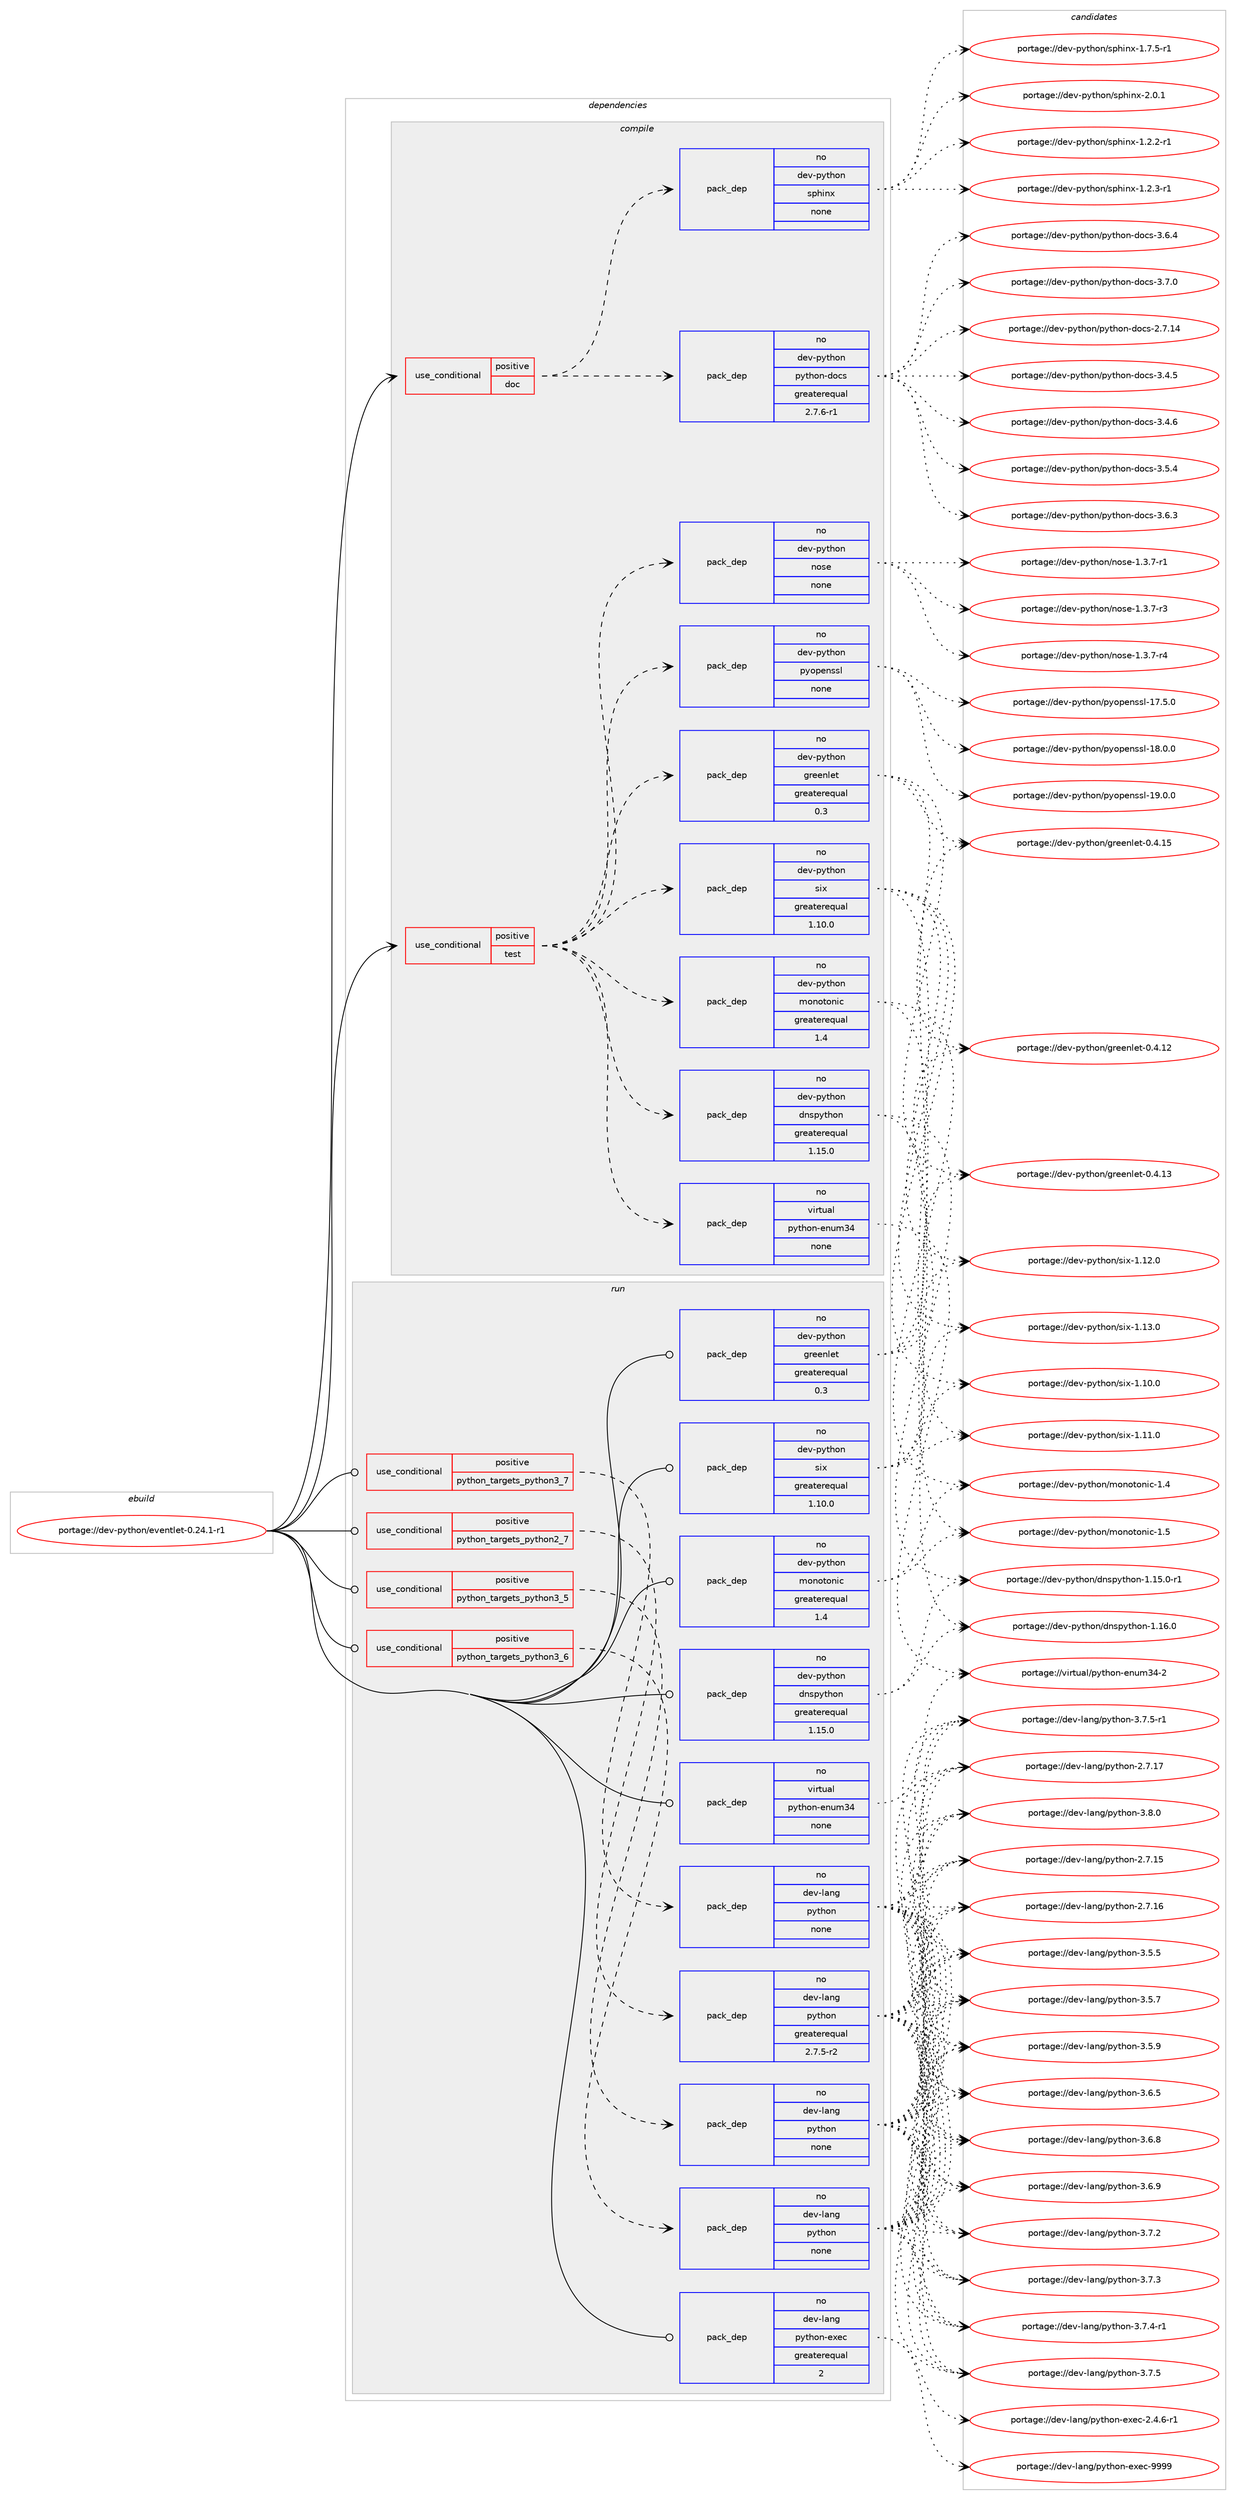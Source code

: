 digraph prolog {

# *************
# Graph options
# *************

newrank=true;
concentrate=true;
compound=true;
graph [rankdir=LR,fontname=Helvetica,fontsize=10,ranksep=1.5];#, ranksep=2.5, nodesep=0.2];
edge  [arrowhead=vee];
node  [fontname=Helvetica,fontsize=10];

# **********
# The ebuild
# **********

subgraph cluster_leftcol {
color=gray;
rank=same;
label=<<i>ebuild</i>>;
id [label="portage://dev-python/eventlet-0.24.1-r1", color=red, width=4, href="../dev-python/eventlet-0.24.1-r1.svg"];
}

# ****************
# The dependencies
# ****************

subgraph cluster_midcol {
color=gray;
label=<<i>dependencies</i>>;
subgraph cluster_compile {
fillcolor="#eeeeee";
style=filled;
label=<<i>compile</i>>;
subgraph cond28302 {
dependency138421 [label=<<TABLE BORDER="0" CELLBORDER="1" CELLSPACING="0" CELLPADDING="4"><TR><TD ROWSPAN="3" CELLPADDING="10">use_conditional</TD></TR><TR><TD>positive</TD></TR><TR><TD>doc</TD></TR></TABLE>>, shape=none, color=red];
subgraph pack106801 {
dependency138422 [label=<<TABLE BORDER="0" CELLBORDER="1" CELLSPACING="0" CELLPADDING="4" WIDTH="220"><TR><TD ROWSPAN="6" CELLPADDING="30">pack_dep</TD></TR><TR><TD WIDTH="110">no</TD></TR><TR><TD>dev-python</TD></TR><TR><TD>sphinx</TD></TR><TR><TD>none</TD></TR><TR><TD></TD></TR></TABLE>>, shape=none, color=blue];
}
dependency138421:e -> dependency138422:w [weight=20,style="dashed",arrowhead="vee"];
subgraph pack106802 {
dependency138423 [label=<<TABLE BORDER="0" CELLBORDER="1" CELLSPACING="0" CELLPADDING="4" WIDTH="220"><TR><TD ROWSPAN="6" CELLPADDING="30">pack_dep</TD></TR><TR><TD WIDTH="110">no</TD></TR><TR><TD>dev-python</TD></TR><TR><TD>python-docs</TD></TR><TR><TD>greaterequal</TD></TR><TR><TD>2.7.6-r1</TD></TR></TABLE>>, shape=none, color=blue];
}
dependency138421:e -> dependency138423:w [weight=20,style="dashed",arrowhead="vee"];
}
id:e -> dependency138421:w [weight=20,style="solid",arrowhead="vee"];
subgraph cond28303 {
dependency138424 [label=<<TABLE BORDER="0" CELLBORDER="1" CELLSPACING="0" CELLPADDING="4"><TR><TD ROWSPAN="3" CELLPADDING="10">use_conditional</TD></TR><TR><TD>positive</TD></TR><TR><TD>test</TD></TR></TABLE>>, shape=none, color=red];
subgraph pack106803 {
dependency138425 [label=<<TABLE BORDER="0" CELLBORDER="1" CELLSPACING="0" CELLPADDING="4" WIDTH="220"><TR><TD ROWSPAN="6" CELLPADDING="30">pack_dep</TD></TR><TR><TD WIDTH="110">no</TD></TR><TR><TD>dev-python</TD></TR><TR><TD>dnspython</TD></TR><TR><TD>greaterequal</TD></TR><TR><TD>1.15.0</TD></TR></TABLE>>, shape=none, color=blue];
}
dependency138424:e -> dependency138425:w [weight=20,style="dashed",arrowhead="vee"];
subgraph pack106804 {
dependency138426 [label=<<TABLE BORDER="0" CELLBORDER="1" CELLSPACING="0" CELLPADDING="4" WIDTH="220"><TR><TD ROWSPAN="6" CELLPADDING="30">pack_dep</TD></TR><TR><TD WIDTH="110">no</TD></TR><TR><TD>virtual</TD></TR><TR><TD>python-enum34</TD></TR><TR><TD>none</TD></TR><TR><TD></TD></TR></TABLE>>, shape=none, color=blue];
}
dependency138424:e -> dependency138426:w [weight=20,style="dashed",arrowhead="vee"];
subgraph pack106805 {
dependency138427 [label=<<TABLE BORDER="0" CELLBORDER="1" CELLSPACING="0" CELLPADDING="4" WIDTH="220"><TR><TD ROWSPAN="6" CELLPADDING="30">pack_dep</TD></TR><TR><TD WIDTH="110">no</TD></TR><TR><TD>dev-python</TD></TR><TR><TD>greenlet</TD></TR><TR><TD>greaterequal</TD></TR><TR><TD>0.3</TD></TR></TABLE>>, shape=none, color=blue];
}
dependency138424:e -> dependency138427:w [weight=20,style="dashed",arrowhead="vee"];
subgraph pack106806 {
dependency138428 [label=<<TABLE BORDER="0" CELLBORDER="1" CELLSPACING="0" CELLPADDING="4" WIDTH="220"><TR><TD ROWSPAN="6" CELLPADDING="30">pack_dep</TD></TR><TR><TD WIDTH="110">no</TD></TR><TR><TD>dev-python</TD></TR><TR><TD>monotonic</TD></TR><TR><TD>greaterequal</TD></TR><TR><TD>1.4</TD></TR></TABLE>>, shape=none, color=blue];
}
dependency138424:e -> dependency138428:w [weight=20,style="dashed",arrowhead="vee"];
subgraph pack106807 {
dependency138429 [label=<<TABLE BORDER="0" CELLBORDER="1" CELLSPACING="0" CELLPADDING="4" WIDTH="220"><TR><TD ROWSPAN="6" CELLPADDING="30">pack_dep</TD></TR><TR><TD WIDTH="110">no</TD></TR><TR><TD>dev-python</TD></TR><TR><TD>six</TD></TR><TR><TD>greaterequal</TD></TR><TR><TD>1.10.0</TD></TR></TABLE>>, shape=none, color=blue];
}
dependency138424:e -> dependency138429:w [weight=20,style="dashed",arrowhead="vee"];
subgraph pack106808 {
dependency138430 [label=<<TABLE BORDER="0" CELLBORDER="1" CELLSPACING="0" CELLPADDING="4" WIDTH="220"><TR><TD ROWSPAN="6" CELLPADDING="30">pack_dep</TD></TR><TR><TD WIDTH="110">no</TD></TR><TR><TD>dev-python</TD></TR><TR><TD>pyopenssl</TD></TR><TR><TD>none</TD></TR><TR><TD></TD></TR></TABLE>>, shape=none, color=blue];
}
dependency138424:e -> dependency138430:w [weight=20,style="dashed",arrowhead="vee"];
subgraph pack106809 {
dependency138431 [label=<<TABLE BORDER="0" CELLBORDER="1" CELLSPACING="0" CELLPADDING="4" WIDTH="220"><TR><TD ROWSPAN="6" CELLPADDING="30">pack_dep</TD></TR><TR><TD WIDTH="110">no</TD></TR><TR><TD>dev-python</TD></TR><TR><TD>nose</TD></TR><TR><TD>none</TD></TR><TR><TD></TD></TR></TABLE>>, shape=none, color=blue];
}
dependency138424:e -> dependency138431:w [weight=20,style="dashed",arrowhead="vee"];
}
id:e -> dependency138424:w [weight=20,style="solid",arrowhead="vee"];
}
subgraph cluster_compileandrun {
fillcolor="#eeeeee";
style=filled;
label=<<i>compile and run</i>>;
}
subgraph cluster_run {
fillcolor="#eeeeee";
style=filled;
label=<<i>run</i>>;
subgraph cond28304 {
dependency138432 [label=<<TABLE BORDER="0" CELLBORDER="1" CELLSPACING="0" CELLPADDING="4"><TR><TD ROWSPAN="3" CELLPADDING="10">use_conditional</TD></TR><TR><TD>positive</TD></TR><TR><TD>python_targets_python2_7</TD></TR></TABLE>>, shape=none, color=red];
subgraph pack106810 {
dependency138433 [label=<<TABLE BORDER="0" CELLBORDER="1" CELLSPACING="0" CELLPADDING="4" WIDTH="220"><TR><TD ROWSPAN="6" CELLPADDING="30">pack_dep</TD></TR><TR><TD WIDTH="110">no</TD></TR><TR><TD>dev-lang</TD></TR><TR><TD>python</TD></TR><TR><TD>greaterequal</TD></TR><TR><TD>2.7.5-r2</TD></TR></TABLE>>, shape=none, color=blue];
}
dependency138432:e -> dependency138433:w [weight=20,style="dashed",arrowhead="vee"];
}
id:e -> dependency138432:w [weight=20,style="solid",arrowhead="odot"];
subgraph cond28305 {
dependency138434 [label=<<TABLE BORDER="0" CELLBORDER="1" CELLSPACING="0" CELLPADDING="4"><TR><TD ROWSPAN="3" CELLPADDING="10">use_conditional</TD></TR><TR><TD>positive</TD></TR><TR><TD>python_targets_python3_5</TD></TR></TABLE>>, shape=none, color=red];
subgraph pack106811 {
dependency138435 [label=<<TABLE BORDER="0" CELLBORDER="1" CELLSPACING="0" CELLPADDING="4" WIDTH="220"><TR><TD ROWSPAN="6" CELLPADDING="30">pack_dep</TD></TR><TR><TD WIDTH="110">no</TD></TR><TR><TD>dev-lang</TD></TR><TR><TD>python</TD></TR><TR><TD>none</TD></TR><TR><TD></TD></TR></TABLE>>, shape=none, color=blue];
}
dependency138434:e -> dependency138435:w [weight=20,style="dashed",arrowhead="vee"];
}
id:e -> dependency138434:w [weight=20,style="solid",arrowhead="odot"];
subgraph cond28306 {
dependency138436 [label=<<TABLE BORDER="0" CELLBORDER="1" CELLSPACING="0" CELLPADDING="4"><TR><TD ROWSPAN="3" CELLPADDING="10">use_conditional</TD></TR><TR><TD>positive</TD></TR><TR><TD>python_targets_python3_6</TD></TR></TABLE>>, shape=none, color=red];
subgraph pack106812 {
dependency138437 [label=<<TABLE BORDER="0" CELLBORDER="1" CELLSPACING="0" CELLPADDING="4" WIDTH="220"><TR><TD ROWSPAN="6" CELLPADDING="30">pack_dep</TD></TR><TR><TD WIDTH="110">no</TD></TR><TR><TD>dev-lang</TD></TR><TR><TD>python</TD></TR><TR><TD>none</TD></TR><TR><TD></TD></TR></TABLE>>, shape=none, color=blue];
}
dependency138436:e -> dependency138437:w [weight=20,style="dashed",arrowhead="vee"];
}
id:e -> dependency138436:w [weight=20,style="solid",arrowhead="odot"];
subgraph cond28307 {
dependency138438 [label=<<TABLE BORDER="0" CELLBORDER="1" CELLSPACING="0" CELLPADDING="4"><TR><TD ROWSPAN="3" CELLPADDING="10">use_conditional</TD></TR><TR><TD>positive</TD></TR><TR><TD>python_targets_python3_7</TD></TR></TABLE>>, shape=none, color=red];
subgraph pack106813 {
dependency138439 [label=<<TABLE BORDER="0" CELLBORDER="1" CELLSPACING="0" CELLPADDING="4" WIDTH="220"><TR><TD ROWSPAN="6" CELLPADDING="30">pack_dep</TD></TR><TR><TD WIDTH="110">no</TD></TR><TR><TD>dev-lang</TD></TR><TR><TD>python</TD></TR><TR><TD>none</TD></TR><TR><TD></TD></TR></TABLE>>, shape=none, color=blue];
}
dependency138438:e -> dependency138439:w [weight=20,style="dashed",arrowhead="vee"];
}
id:e -> dependency138438:w [weight=20,style="solid",arrowhead="odot"];
subgraph pack106814 {
dependency138440 [label=<<TABLE BORDER="0" CELLBORDER="1" CELLSPACING="0" CELLPADDING="4" WIDTH="220"><TR><TD ROWSPAN="6" CELLPADDING="30">pack_dep</TD></TR><TR><TD WIDTH="110">no</TD></TR><TR><TD>dev-lang</TD></TR><TR><TD>python-exec</TD></TR><TR><TD>greaterequal</TD></TR><TR><TD>2</TD></TR></TABLE>>, shape=none, color=blue];
}
id:e -> dependency138440:w [weight=20,style="solid",arrowhead="odot"];
subgraph pack106815 {
dependency138441 [label=<<TABLE BORDER="0" CELLBORDER="1" CELLSPACING="0" CELLPADDING="4" WIDTH="220"><TR><TD ROWSPAN="6" CELLPADDING="30">pack_dep</TD></TR><TR><TD WIDTH="110">no</TD></TR><TR><TD>dev-python</TD></TR><TR><TD>dnspython</TD></TR><TR><TD>greaterequal</TD></TR><TR><TD>1.15.0</TD></TR></TABLE>>, shape=none, color=blue];
}
id:e -> dependency138441:w [weight=20,style="solid",arrowhead="odot"];
subgraph pack106816 {
dependency138442 [label=<<TABLE BORDER="0" CELLBORDER="1" CELLSPACING="0" CELLPADDING="4" WIDTH="220"><TR><TD ROWSPAN="6" CELLPADDING="30">pack_dep</TD></TR><TR><TD WIDTH="110">no</TD></TR><TR><TD>dev-python</TD></TR><TR><TD>greenlet</TD></TR><TR><TD>greaterequal</TD></TR><TR><TD>0.3</TD></TR></TABLE>>, shape=none, color=blue];
}
id:e -> dependency138442:w [weight=20,style="solid",arrowhead="odot"];
subgraph pack106817 {
dependency138443 [label=<<TABLE BORDER="0" CELLBORDER="1" CELLSPACING="0" CELLPADDING="4" WIDTH="220"><TR><TD ROWSPAN="6" CELLPADDING="30">pack_dep</TD></TR><TR><TD WIDTH="110">no</TD></TR><TR><TD>dev-python</TD></TR><TR><TD>monotonic</TD></TR><TR><TD>greaterequal</TD></TR><TR><TD>1.4</TD></TR></TABLE>>, shape=none, color=blue];
}
id:e -> dependency138443:w [weight=20,style="solid",arrowhead="odot"];
subgraph pack106818 {
dependency138444 [label=<<TABLE BORDER="0" CELLBORDER="1" CELLSPACING="0" CELLPADDING="4" WIDTH="220"><TR><TD ROWSPAN="6" CELLPADDING="30">pack_dep</TD></TR><TR><TD WIDTH="110">no</TD></TR><TR><TD>dev-python</TD></TR><TR><TD>six</TD></TR><TR><TD>greaterequal</TD></TR><TR><TD>1.10.0</TD></TR></TABLE>>, shape=none, color=blue];
}
id:e -> dependency138444:w [weight=20,style="solid",arrowhead="odot"];
subgraph pack106819 {
dependency138445 [label=<<TABLE BORDER="0" CELLBORDER="1" CELLSPACING="0" CELLPADDING="4" WIDTH="220"><TR><TD ROWSPAN="6" CELLPADDING="30">pack_dep</TD></TR><TR><TD WIDTH="110">no</TD></TR><TR><TD>virtual</TD></TR><TR><TD>python-enum34</TD></TR><TR><TD>none</TD></TR><TR><TD></TD></TR></TABLE>>, shape=none, color=blue];
}
id:e -> dependency138445:w [weight=20,style="solid",arrowhead="odot"];
}
}

# **************
# The candidates
# **************

subgraph cluster_choices {
rank=same;
color=gray;
label=<<i>candidates</i>>;

subgraph choice106801 {
color=black;
nodesep=1;
choiceportage10010111845112121116104111110471151121041051101204549465046504511449 [label="portage://dev-python/sphinx-1.2.2-r1", color=red, width=4,href="../dev-python/sphinx-1.2.2-r1.svg"];
choiceportage10010111845112121116104111110471151121041051101204549465046514511449 [label="portage://dev-python/sphinx-1.2.3-r1", color=red, width=4,href="../dev-python/sphinx-1.2.3-r1.svg"];
choiceportage10010111845112121116104111110471151121041051101204549465546534511449 [label="portage://dev-python/sphinx-1.7.5-r1", color=red, width=4,href="../dev-python/sphinx-1.7.5-r1.svg"];
choiceportage1001011184511212111610411111047115112104105110120455046484649 [label="portage://dev-python/sphinx-2.0.1", color=red, width=4,href="../dev-python/sphinx-2.0.1.svg"];
dependency138422:e -> choiceportage10010111845112121116104111110471151121041051101204549465046504511449:w [style=dotted,weight="100"];
dependency138422:e -> choiceportage10010111845112121116104111110471151121041051101204549465046514511449:w [style=dotted,weight="100"];
dependency138422:e -> choiceportage10010111845112121116104111110471151121041051101204549465546534511449:w [style=dotted,weight="100"];
dependency138422:e -> choiceportage1001011184511212111610411111047115112104105110120455046484649:w [style=dotted,weight="100"];
}
subgraph choice106802 {
color=black;
nodesep=1;
choiceportage1001011184511212111610411111047112121116104111110451001119911545504655464952 [label="portage://dev-python/python-docs-2.7.14", color=red, width=4,href="../dev-python/python-docs-2.7.14.svg"];
choiceportage10010111845112121116104111110471121211161041111104510011199115455146524653 [label="portage://dev-python/python-docs-3.4.5", color=red, width=4,href="../dev-python/python-docs-3.4.5.svg"];
choiceportage10010111845112121116104111110471121211161041111104510011199115455146524654 [label="portage://dev-python/python-docs-3.4.6", color=red, width=4,href="../dev-python/python-docs-3.4.6.svg"];
choiceportage10010111845112121116104111110471121211161041111104510011199115455146534652 [label="portage://dev-python/python-docs-3.5.4", color=red, width=4,href="../dev-python/python-docs-3.5.4.svg"];
choiceportage10010111845112121116104111110471121211161041111104510011199115455146544651 [label="portage://dev-python/python-docs-3.6.3", color=red, width=4,href="../dev-python/python-docs-3.6.3.svg"];
choiceportage10010111845112121116104111110471121211161041111104510011199115455146544652 [label="portage://dev-python/python-docs-3.6.4", color=red, width=4,href="../dev-python/python-docs-3.6.4.svg"];
choiceportage10010111845112121116104111110471121211161041111104510011199115455146554648 [label="portage://dev-python/python-docs-3.7.0", color=red, width=4,href="../dev-python/python-docs-3.7.0.svg"];
dependency138423:e -> choiceportage1001011184511212111610411111047112121116104111110451001119911545504655464952:w [style=dotted,weight="100"];
dependency138423:e -> choiceportage10010111845112121116104111110471121211161041111104510011199115455146524653:w [style=dotted,weight="100"];
dependency138423:e -> choiceportage10010111845112121116104111110471121211161041111104510011199115455146524654:w [style=dotted,weight="100"];
dependency138423:e -> choiceportage10010111845112121116104111110471121211161041111104510011199115455146534652:w [style=dotted,weight="100"];
dependency138423:e -> choiceportage10010111845112121116104111110471121211161041111104510011199115455146544651:w [style=dotted,weight="100"];
dependency138423:e -> choiceportage10010111845112121116104111110471121211161041111104510011199115455146544652:w [style=dotted,weight="100"];
dependency138423:e -> choiceportage10010111845112121116104111110471121211161041111104510011199115455146554648:w [style=dotted,weight="100"];
}
subgraph choice106803 {
color=black;
nodesep=1;
choiceportage1001011184511212111610411111047100110115112121116104111110454946495346484511449 [label="portage://dev-python/dnspython-1.15.0-r1", color=red, width=4,href="../dev-python/dnspython-1.15.0-r1.svg"];
choiceportage100101118451121211161041111104710011011511212111610411111045494649544648 [label="portage://dev-python/dnspython-1.16.0", color=red, width=4,href="../dev-python/dnspython-1.16.0.svg"];
dependency138425:e -> choiceportage1001011184511212111610411111047100110115112121116104111110454946495346484511449:w [style=dotted,weight="100"];
dependency138425:e -> choiceportage100101118451121211161041111104710011011511212111610411111045494649544648:w [style=dotted,weight="100"];
}
subgraph choice106804 {
color=black;
nodesep=1;
choiceportage11810511411611797108471121211161041111104510111011710951524550 [label="portage://virtual/python-enum34-2", color=red, width=4,href="../virtual/python-enum34-2.svg"];
dependency138426:e -> choiceportage11810511411611797108471121211161041111104510111011710951524550:w [style=dotted,weight="100"];
}
subgraph choice106805 {
color=black;
nodesep=1;
choiceportage100101118451121211161041111104710311410110111010810111645484652464950 [label="portage://dev-python/greenlet-0.4.12", color=red, width=4,href="../dev-python/greenlet-0.4.12.svg"];
choiceportage100101118451121211161041111104710311410110111010810111645484652464951 [label="portage://dev-python/greenlet-0.4.13", color=red, width=4,href="../dev-python/greenlet-0.4.13.svg"];
choiceportage100101118451121211161041111104710311410110111010810111645484652464953 [label="portage://dev-python/greenlet-0.4.15", color=red, width=4,href="../dev-python/greenlet-0.4.15.svg"];
dependency138427:e -> choiceportage100101118451121211161041111104710311410110111010810111645484652464950:w [style=dotted,weight="100"];
dependency138427:e -> choiceportage100101118451121211161041111104710311410110111010810111645484652464951:w [style=dotted,weight="100"];
dependency138427:e -> choiceportage100101118451121211161041111104710311410110111010810111645484652464953:w [style=dotted,weight="100"];
}
subgraph choice106806 {
color=black;
nodesep=1;
choiceportage10010111845112121116104111110471091111101111161111101059945494652 [label="portage://dev-python/monotonic-1.4", color=red, width=4,href="../dev-python/monotonic-1.4.svg"];
choiceportage10010111845112121116104111110471091111101111161111101059945494653 [label="portage://dev-python/monotonic-1.5", color=red, width=4,href="../dev-python/monotonic-1.5.svg"];
dependency138428:e -> choiceportage10010111845112121116104111110471091111101111161111101059945494652:w [style=dotted,weight="100"];
dependency138428:e -> choiceportage10010111845112121116104111110471091111101111161111101059945494653:w [style=dotted,weight="100"];
}
subgraph choice106807 {
color=black;
nodesep=1;
choiceportage100101118451121211161041111104711510512045494649484648 [label="portage://dev-python/six-1.10.0", color=red, width=4,href="../dev-python/six-1.10.0.svg"];
choiceportage100101118451121211161041111104711510512045494649494648 [label="portage://dev-python/six-1.11.0", color=red, width=4,href="../dev-python/six-1.11.0.svg"];
choiceportage100101118451121211161041111104711510512045494649504648 [label="portage://dev-python/six-1.12.0", color=red, width=4,href="../dev-python/six-1.12.0.svg"];
choiceportage100101118451121211161041111104711510512045494649514648 [label="portage://dev-python/six-1.13.0", color=red, width=4,href="../dev-python/six-1.13.0.svg"];
dependency138429:e -> choiceportage100101118451121211161041111104711510512045494649484648:w [style=dotted,weight="100"];
dependency138429:e -> choiceportage100101118451121211161041111104711510512045494649494648:w [style=dotted,weight="100"];
dependency138429:e -> choiceportage100101118451121211161041111104711510512045494649504648:w [style=dotted,weight="100"];
dependency138429:e -> choiceportage100101118451121211161041111104711510512045494649514648:w [style=dotted,weight="100"];
}
subgraph choice106808 {
color=black;
nodesep=1;
choiceportage100101118451121211161041111104711212111111210111011511510845495546534648 [label="portage://dev-python/pyopenssl-17.5.0", color=red, width=4,href="../dev-python/pyopenssl-17.5.0.svg"];
choiceportage100101118451121211161041111104711212111111210111011511510845495646484648 [label="portage://dev-python/pyopenssl-18.0.0", color=red, width=4,href="../dev-python/pyopenssl-18.0.0.svg"];
choiceportage100101118451121211161041111104711212111111210111011511510845495746484648 [label="portage://dev-python/pyopenssl-19.0.0", color=red, width=4,href="../dev-python/pyopenssl-19.0.0.svg"];
dependency138430:e -> choiceportage100101118451121211161041111104711212111111210111011511510845495546534648:w [style=dotted,weight="100"];
dependency138430:e -> choiceportage100101118451121211161041111104711212111111210111011511510845495646484648:w [style=dotted,weight="100"];
dependency138430:e -> choiceportage100101118451121211161041111104711212111111210111011511510845495746484648:w [style=dotted,weight="100"];
}
subgraph choice106809 {
color=black;
nodesep=1;
choiceportage10010111845112121116104111110471101111151014549465146554511449 [label="portage://dev-python/nose-1.3.7-r1", color=red, width=4,href="../dev-python/nose-1.3.7-r1.svg"];
choiceportage10010111845112121116104111110471101111151014549465146554511451 [label="portage://dev-python/nose-1.3.7-r3", color=red, width=4,href="../dev-python/nose-1.3.7-r3.svg"];
choiceportage10010111845112121116104111110471101111151014549465146554511452 [label="portage://dev-python/nose-1.3.7-r4", color=red, width=4,href="../dev-python/nose-1.3.7-r4.svg"];
dependency138431:e -> choiceportage10010111845112121116104111110471101111151014549465146554511449:w [style=dotted,weight="100"];
dependency138431:e -> choiceportage10010111845112121116104111110471101111151014549465146554511451:w [style=dotted,weight="100"];
dependency138431:e -> choiceportage10010111845112121116104111110471101111151014549465146554511452:w [style=dotted,weight="100"];
}
subgraph choice106810 {
color=black;
nodesep=1;
choiceportage10010111845108971101034711212111610411111045504655464953 [label="portage://dev-lang/python-2.7.15", color=red, width=4,href="../dev-lang/python-2.7.15.svg"];
choiceportage10010111845108971101034711212111610411111045504655464954 [label="portage://dev-lang/python-2.7.16", color=red, width=4,href="../dev-lang/python-2.7.16.svg"];
choiceportage10010111845108971101034711212111610411111045504655464955 [label="portage://dev-lang/python-2.7.17", color=red, width=4,href="../dev-lang/python-2.7.17.svg"];
choiceportage100101118451089711010347112121116104111110455146534653 [label="portage://dev-lang/python-3.5.5", color=red, width=4,href="../dev-lang/python-3.5.5.svg"];
choiceportage100101118451089711010347112121116104111110455146534655 [label="portage://dev-lang/python-3.5.7", color=red, width=4,href="../dev-lang/python-3.5.7.svg"];
choiceportage100101118451089711010347112121116104111110455146534657 [label="portage://dev-lang/python-3.5.9", color=red, width=4,href="../dev-lang/python-3.5.9.svg"];
choiceportage100101118451089711010347112121116104111110455146544653 [label="portage://dev-lang/python-3.6.5", color=red, width=4,href="../dev-lang/python-3.6.5.svg"];
choiceportage100101118451089711010347112121116104111110455146544656 [label="portage://dev-lang/python-3.6.8", color=red, width=4,href="../dev-lang/python-3.6.8.svg"];
choiceportage100101118451089711010347112121116104111110455146544657 [label="portage://dev-lang/python-3.6.9", color=red, width=4,href="../dev-lang/python-3.6.9.svg"];
choiceportage100101118451089711010347112121116104111110455146554650 [label="portage://dev-lang/python-3.7.2", color=red, width=4,href="../dev-lang/python-3.7.2.svg"];
choiceportage100101118451089711010347112121116104111110455146554651 [label="portage://dev-lang/python-3.7.3", color=red, width=4,href="../dev-lang/python-3.7.3.svg"];
choiceportage1001011184510897110103471121211161041111104551465546524511449 [label="portage://dev-lang/python-3.7.4-r1", color=red, width=4,href="../dev-lang/python-3.7.4-r1.svg"];
choiceportage100101118451089711010347112121116104111110455146554653 [label="portage://dev-lang/python-3.7.5", color=red, width=4,href="../dev-lang/python-3.7.5.svg"];
choiceportage1001011184510897110103471121211161041111104551465546534511449 [label="portage://dev-lang/python-3.7.5-r1", color=red, width=4,href="../dev-lang/python-3.7.5-r1.svg"];
choiceportage100101118451089711010347112121116104111110455146564648 [label="portage://dev-lang/python-3.8.0", color=red, width=4,href="../dev-lang/python-3.8.0.svg"];
dependency138433:e -> choiceportage10010111845108971101034711212111610411111045504655464953:w [style=dotted,weight="100"];
dependency138433:e -> choiceportage10010111845108971101034711212111610411111045504655464954:w [style=dotted,weight="100"];
dependency138433:e -> choiceportage10010111845108971101034711212111610411111045504655464955:w [style=dotted,weight="100"];
dependency138433:e -> choiceportage100101118451089711010347112121116104111110455146534653:w [style=dotted,weight="100"];
dependency138433:e -> choiceportage100101118451089711010347112121116104111110455146534655:w [style=dotted,weight="100"];
dependency138433:e -> choiceportage100101118451089711010347112121116104111110455146534657:w [style=dotted,weight="100"];
dependency138433:e -> choiceportage100101118451089711010347112121116104111110455146544653:w [style=dotted,weight="100"];
dependency138433:e -> choiceportage100101118451089711010347112121116104111110455146544656:w [style=dotted,weight="100"];
dependency138433:e -> choiceportage100101118451089711010347112121116104111110455146544657:w [style=dotted,weight="100"];
dependency138433:e -> choiceportage100101118451089711010347112121116104111110455146554650:w [style=dotted,weight="100"];
dependency138433:e -> choiceportage100101118451089711010347112121116104111110455146554651:w [style=dotted,weight="100"];
dependency138433:e -> choiceportage1001011184510897110103471121211161041111104551465546524511449:w [style=dotted,weight="100"];
dependency138433:e -> choiceportage100101118451089711010347112121116104111110455146554653:w [style=dotted,weight="100"];
dependency138433:e -> choiceportage1001011184510897110103471121211161041111104551465546534511449:w [style=dotted,weight="100"];
dependency138433:e -> choiceportage100101118451089711010347112121116104111110455146564648:w [style=dotted,weight="100"];
}
subgraph choice106811 {
color=black;
nodesep=1;
choiceportage10010111845108971101034711212111610411111045504655464953 [label="portage://dev-lang/python-2.7.15", color=red, width=4,href="../dev-lang/python-2.7.15.svg"];
choiceportage10010111845108971101034711212111610411111045504655464954 [label="portage://dev-lang/python-2.7.16", color=red, width=4,href="../dev-lang/python-2.7.16.svg"];
choiceportage10010111845108971101034711212111610411111045504655464955 [label="portage://dev-lang/python-2.7.17", color=red, width=4,href="../dev-lang/python-2.7.17.svg"];
choiceportage100101118451089711010347112121116104111110455146534653 [label="portage://dev-lang/python-3.5.5", color=red, width=4,href="../dev-lang/python-3.5.5.svg"];
choiceportage100101118451089711010347112121116104111110455146534655 [label="portage://dev-lang/python-3.5.7", color=red, width=4,href="../dev-lang/python-3.5.7.svg"];
choiceportage100101118451089711010347112121116104111110455146534657 [label="portage://dev-lang/python-3.5.9", color=red, width=4,href="../dev-lang/python-3.5.9.svg"];
choiceportage100101118451089711010347112121116104111110455146544653 [label="portage://dev-lang/python-3.6.5", color=red, width=4,href="../dev-lang/python-3.6.5.svg"];
choiceportage100101118451089711010347112121116104111110455146544656 [label="portage://dev-lang/python-3.6.8", color=red, width=4,href="../dev-lang/python-3.6.8.svg"];
choiceportage100101118451089711010347112121116104111110455146544657 [label="portage://dev-lang/python-3.6.9", color=red, width=4,href="../dev-lang/python-3.6.9.svg"];
choiceportage100101118451089711010347112121116104111110455146554650 [label="portage://dev-lang/python-3.7.2", color=red, width=4,href="../dev-lang/python-3.7.2.svg"];
choiceportage100101118451089711010347112121116104111110455146554651 [label="portage://dev-lang/python-3.7.3", color=red, width=4,href="../dev-lang/python-3.7.3.svg"];
choiceportage1001011184510897110103471121211161041111104551465546524511449 [label="portage://dev-lang/python-3.7.4-r1", color=red, width=4,href="../dev-lang/python-3.7.4-r1.svg"];
choiceportage100101118451089711010347112121116104111110455146554653 [label="portage://dev-lang/python-3.7.5", color=red, width=4,href="../dev-lang/python-3.7.5.svg"];
choiceportage1001011184510897110103471121211161041111104551465546534511449 [label="portage://dev-lang/python-3.7.5-r1", color=red, width=4,href="../dev-lang/python-3.7.5-r1.svg"];
choiceportage100101118451089711010347112121116104111110455146564648 [label="portage://dev-lang/python-3.8.0", color=red, width=4,href="../dev-lang/python-3.8.0.svg"];
dependency138435:e -> choiceportage10010111845108971101034711212111610411111045504655464953:w [style=dotted,weight="100"];
dependency138435:e -> choiceportage10010111845108971101034711212111610411111045504655464954:w [style=dotted,weight="100"];
dependency138435:e -> choiceportage10010111845108971101034711212111610411111045504655464955:w [style=dotted,weight="100"];
dependency138435:e -> choiceportage100101118451089711010347112121116104111110455146534653:w [style=dotted,weight="100"];
dependency138435:e -> choiceportage100101118451089711010347112121116104111110455146534655:w [style=dotted,weight="100"];
dependency138435:e -> choiceportage100101118451089711010347112121116104111110455146534657:w [style=dotted,weight="100"];
dependency138435:e -> choiceportage100101118451089711010347112121116104111110455146544653:w [style=dotted,weight="100"];
dependency138435:e -> choiceportage100101118451089711010347112121116104111110455146544656:w [style=dotted,weight="100"];
dependency138435:e -> choiceportage100101118451089711010347112121116104111110455146544657:w [style=dotted,weight="100"];
dependency138435:e -> choiceportage100101118451089711010347112121116104111110455146554650:w [style=dotted,weight="100"];
dependency138435:e -> choiceportage100101118451089711010347112121116104111110455146554651:w [style=dotted,weight="100"];
dependency138435:e -> choiceportage1001011184510897110103471121211161041111104551465546524511449:w [style=dotted,weight="100"];
dependency138435:e -> choiceportage100101118451089711010347112121116104111110455146554653:w [style=dotted,weight="100"];
dependency138435:e -> choiceportage1001011184510897110103471121211161041111104551465546534511449:w [style=dotted,weight="100"];
dependency138435:e -> choiceportage100101118451089711010347112121116104111110455146564648:w [style=dotted,weight="100"];
}
subgraph choice106812 {
color=black;
nodesep=1;
choiceportage10010111845108971101034711212111610411111045504655464953 [label="portage://dev-lang/python-2.7.15", color=red, width=4,href="../dev-lang/python-2.7.15.svg"];
choiceportage10010111845108971101034711212111610411111045504655464954 [label="portage://dev-lang/python-2.7.16", color=red, width=4,href="../dev-lang/python-2.7.16.svg"];
choiceportage10010111845108971101034711212111610411111045504655464955 [label="portage://dev-lang/python-2.7.17", color=red, width=4,href="../dev-lang/python-2.7.17.svg"];
choiceportage100101118451089711010347112121116104111110455146534653 [label="portage://dev-lang/python-3.5.5", color=red, width=4,href="../dev-lang/python-3.5.5.svg"];
choiceportage100101118451089711010347112121116104111110455146534655 [label="portage://dev-lang/python-3.5.7", color=red, width=4,href="../dev-lang/python-3.5.7.svg"];
choiceportage100101118451089711010347112121116104111110455146534657 [label="portage://dev-lang/python-3.5.9", color=red, width=4,href="../dev-lang/python-3.5.9.svg"];
choiceportage100101118451089711010347112121116104111110455146544653 [label="portage://dev-lang/python-3.6.5", color=red, width=4,href="../dev-lang/python-3.6.5.svg"];
choiceportage100101118451089711010347112121116104111110455146544656 [label="portage://dev-lang/python-3.6.8", color=red, width=4,href="../dev-lang/python-3.6.8.svg"];
choiceportage100101118451089711010347112121116104111110455146544657 [label="portage://dev-lang/python-3.6.9", color=red, width=4,href="../dev-lang/python-3.6.9.svg"];
choiceportage100101118451089711010347112121116104111110455146554650 [label="portage://dev-lang/python-3.7.2", color=red, width=4,href="../dev-lang/python-3.7.2.svg"];
choiceportage100101118451089711010347112121116104111110455146554651 [label="portage://dev-lang/python-3.7.3", color=red, width=4,href="../dev-lang/python-3.7.3.svg"];
choiceportage1001011184510897110103471121211161041111104551465546524511449 [label="portage://dev-lang/python-3.7.4-r1", color=red, width=4,href="../dev-lang/python-3.7.4-r1.svg"];
choiceportage100101118451089711010347112121116104111110455146554653 [label="portage://dev-lang/python-3.7.5", color=red, width=4,href="../dev-lang/python-3.7.5.svg"];
choiceportage1001011184510897110103471121211161041111104551465546534511449 [label="portage://dev-lang/python-3.7.5-r1", color=red, width=4,href="../dev-lang/python-3.7.5-r1.svg"];
choiceportage100101118451089711010347112121116104111110455146564648 [label="portage://dev-lang/python-3.8.0", color=red, width=4,href="../dev-lang/python-3.8.0.svg"];
dependency138437:e -> choiceportage10010111845108971101034711212111610411111045504655464953:w [style=dotted,weight="100"];
dependency138437:e -> choiceportage10010111845108971101034711212111610411111045504655464954:w [style=dotted,weight="100"];
dependency138437:e -> choiceportage10010111845108971101034711212111610411111045504655464955:w [style=dotted,weight="100"];
dependency138437:e -> choiceportage100101118451089711010347112121116104111110455146534653:w [style=dotted,weight="100"];
dependency138437:e -> choiceportage100101118451089711010347112121116104111110455146534655:w [style=dotted,weight="100"];
dependency138437:e -> choiceportage100101118451089711010347112121116104111110455146534657:w [style=dotted,weight="100"];
dependency138437:e -> choiceportage100101118451089711010347112121116104111110455146544653:w [style=dotted,weight="100"];
dependency138437:e -> choiceportage100101118451089711010347112121116104111110455146544656:w [style=dotted,weight="100"];
dependency138437:e -> choiceportage100101118451089711010347112121116104111110455146544657:w [style=dotted,weight="100"];
dependency138437:e -> choiceportage100101118451089711010347112121116104111110455146554650:w [style=dotted,weight="100"];
dependency138437:e -> choiceportage100101118451089711010347112121116104111110455146554651:w [style=dotted,weight="100"];
dependency138437:e -> choiceportage1001011184510897110103471121211161041111104551465546524511449:w [style=dotted,weight="100"];
dependency138437:e -> choiceportage100101118451089711010347112121116104111110455146554653:w [style=dotted,weight="100"];
dependency138437:e -> choiceportage1001011184510897110103471121211161041111104551465546534511449:w [style=dotted,weight="100"];
dependency138437:e -> choiceportage100101118451089711010347112121116104111110455146564648:w [style=dotted,weight="100"];
}
subgraph choice106813 {
color=black;
nodesep=1;
choiceportage10010111845108971101034711212111610411111045504655464953 [label="portage://dev-lang/python-2.7.15", color=red, width=4,href="../dev-lang/python-2.7.15.svg"];
choiceportage10010111845108971101034711212111610411111045504655464954 [label="portage://dev-lang/python-2.7.16", color=red, width=4,href="../dev-lang/python-2.7.16.svg"];
choiceportage10010111845108971101034711212111610411111045504655464955 [label="portage://dev-lang/python-2.7.17", color=red, width=4,href="../dev-lang/python-2.7.17.svg"];
choiceportage100101118451089711010347112121116104111110455146534653 [label="portage://dev-lang/python-3.5.5", color=red, width=4,href="../dev-lang/python-3.5.5.svg"];
choiceportage100101118451089711010347112121116104111110455146534655 [label="portage://dev-lang/python-3.5.7", color=red, width=4,href="../dev-lang/python-3.5.7.svg"];
choiceportage100101118451089711010347112121116104111110455146534657 [label="portage://dev-lang/python-3.5.9", color=red, width=4,href="../dev-lang/python-3.5.9.svg"];
choiceportage100101118451089711010347112121116104111110455146544653 [label="portage://dev-lang/python-3.6.5", color=red, width=4,href="../dev-lang/python-3.6.5.svg"];
choiceportage100101118451089711010347112121116104111110455146544656 [label="portage://dev-lang/python-3.6.8", color=red, width=4,href="../dev-lang/python-3.6.8.svg"];
choiceportage100101118451089711010347112121116104111110455146544657 [label="portage://dev-lang/python-3.6.9", color=red, width=4,href="../dev-lang/python-3.6.9.svg"];
choiceportage100101118451089711010347112121116104111110455146554650 [label="portage://dev-lang/python-3.7.2", color=red, width=4,href="../dev-lang/python-3.7.2.svg"];
choiceportage100101118451089711010347112121116104111110455146554651 [label="portage://dev-lang/python-3.7.3", color=red, width=4,href="../dev-lang/python-3.7.3.svg"];
choiceportage1001011184510897110103471121211161041111104551465546524511449 [label="portage://dev-lang/python-3.7.4-r1", color=red, width=4,href="../dev-lang/python-3.7.4-r1.svg"];
choiceportage100101118451089711010347112121116104111110455146554653 [label="portage://dev-lang/python-3.7.5", color=red, width=4,href="../dev-lang/python-3.7.5.svg"];
choiceportage1001011184510897110103471121211161041111104551465546534511449 [label="portage://dev-lang/python-3.7.5-r1", color=red, width=4,href="../dev-lang/python-3.7.5-r1.svg"];
choiceportage100101118451089711010347112121116104111110455146564648 [label="portage://dev-lang/python-3.8.0", color=red, width=4,href="../dev-lang/python-3.8.0.svg"];
dependency138439:e -> choiceportage10010111845108971101034711212111610411111045504655464953:w [style=dotted,weight="100"];
dependency138439:e -> choiceportage10010111845108971101034711212111610411111045504655464954:w [style=dotted,weight="100"];
dependency138439:e -> choiceportage10010111845108971101034711212111610411111045504655464955:w [style=dotted,weight="100"];
dependency138439:e -> choiceportage100101118451089711010347112121116104111110455146534653:w [style=dotted,weight="100"];
dependency138439:e -> choiceportage100101118451089711010347112121116104111110455146534655:w [style=dotted,weight="100"];
dependency138439:e -> choiceportage100101118451089711010347112121116104111110455146534657:w [style=dotted,weight="100"];
dependency138439:e -> choiceportage100101118451089711010347112121116104111110455146544653:w [style=dotted,weight="100"];
dependency138439:e -> choiceportage100101118451089711010347112121116104111110455146544656:w [style=dotted,weight="100"];
dependency138439:e -> choiceportage100101118451089711010347112121116104111110455146544657:w [style=dotted,weight="100"];
dependency138439:e -> choiceportage100101118451089711010347112121116104111110455146554650:w [style=dotted,weight="100"];
dependency138439:e -> choiceportage100101118451089711010347112121116104111110455146554651:w [style=dotted,weight="100"];
dependency138439:e -> choiceportage1001011184510897110103471121211161041111104551465546524511449:w [style=dotted,weight="100"];
dependency138439:e -> choiceportage100101118451089711010347112121116104111110455146554653:w [style=dotted,weight="100"];
dependency138439:e -> choiceportage1001011184510897110103471121211161041111104551465546534511449:w [style=dotted,weight="100"];
dependency138439:e -> choiceportage100101118451089711010347112121116104111110455146564648:w [style=dotted,weight="100"];
}
subgraph choice106814 {
color=black;
nodesep=1;
choiceportage10010111845108971101034711212111610411111045101120101994550465246544511449 [label="portage://dev-lang/python-exec-2.4.6-r1", color=red, width=4,href="../dev-lang/python-exec-2.4.6-r1.svg"];
choiceportage10010111845108971101034711212111610411111045101120101994557575757 [label="portage://dev-lang/python-exec-9999", color=red, width=4,href="../dev-lang/python-exec-9999.svg"];
dependency138440:e -> choiceportage10010111845108971101034711212111610411111045101120101994550465246544511449:w [style=dotted,weight="100"];
dependency138440:e -> choiceportage10010111845108971101034711212111610411111045101120101994557575757:w [style=dotted,weight="100"];
}
subgraph choice106815 {
color=black;
nodesep=1;
choiceportage1001011184511212111610411111047100110115112121116104111110454946495346484511449 [label="portage://dev-python/dnspython-1.15.0-r1", color=red, width=4,href="../dev-python/dnspython-1.15.0-r1.svg"];
choiceportage100101118451121211161041111104710011011511212111610411111045494649544648 [label="portage://dev-python/dnspython-1.16.0", color=red, width=4,href="../dev-python/dnspython-1.16.0.svg"];
dependency138441:e -> choiceportage1001011184511212111610411111047100110115112121116104111110454946495346484511449:w [style=dotted,weight="100"];
dependency138441:e -> choiceportage100101118451121211161041111104710011011511212111610411111045494649544648:w [style=dotted,weight="100"];
}
subgraph choice106816 {
color=black;
nodesep=1;
choiceportage100101118451121211161041111104710311410110111010810111645484652464950 [label="portage://dev-python/greenlet-0.4.12", color=red, width=4,href="../dev-python/greenlet-0.4.12.svg"];
choiceportage100101118451121211161041111104710311410110111010810111645484652464951 [label="portage://dev-python/greenlet-0.4.13", color=red, width=4,href="../dev-python/greenlet-0.4.13.svg"];
choiceportage100101118451121211161041111104710311410110111010810111645484652464953 [label="portage://dev-python/greenlet-0.4.15", color=red, width=4,href="../dev-python/greenlet-0.4.15.svg"];
dependency138442:e -> choiceportage100101118451121211161041111104710311410110111010810111645484652464950:w [style=dotted,weight="100"];
dependency138442:e -> choiceportage100101118451121211161041111104710311410110111010810111645484652464951:w [style=dotted,weight="100"];
dependency138442:e -> choiceportage100101118451121211161041111104710311410110111010810111645484652464953:w [style=dotted,weight="100"];
}
subgraph choice106817 {
color=black;
nodesep=1;
choiceportage10010111845112121116104111110471091111101111161111101059945494652 [label="portage://dev-python/monotonic-1.4", color=red, width=4,href="../dev-python/monotonic-1.4.svg"];
choiceportage10010111845112121116104111110471091111101111161111101059945494653 [label="portage://dev-python/monotonic-1.5", color=red, width=4,href="../dev-python/monotonic-1.5.svg"];
dependency138443:e -> choiceportage10010111845112121116104111110471091111101111161111101059945494652:w [style=dotted,weight="100"];
dependency138443:e -> choiceportage10010111845112121116104111110471091111101111161111101059945494653:w [style=dotted,weight="100"];
}
subgraph choice106818 {
color=black;
nodesep=1;
choiceportage100101118451121211161041111104711510512045494649484648 [label="portage://dev-python/six-1.10.0", color=red, width=4,href="../dev-python/six-1.10.0.svg"];
choiceportage100101118451121211161041111104711510512045494649494648 [label="portage://dev-python/six-1.11.0", color=red, width=4,href="../dev-python/six-1.11.0.svg"];
choiceportage100101118451121211161041111104711510512045494649504648 [label="portage://dev-python/six-1.12.0", color=red, width=4,href="../dev-python/six-1.12.0.svg"];
choiceportage100101118451121211161041111104711510512045494649514648 [label="portage://dev-python/six-1.13.0", color=red, width=4,href="../dev-python/six-1.13.0.svg"];
dependency138444:e -> choiceportage100101118451121211161041111104711510512045494649484648:w [style=dotted,weight="100"];
dependency138444:e -> choiceportage100101118451121211161041111104711510512045494649494648:w [style=dotted,weight="100"];
dependency138444:e -> choiceportage100101118451121211161041111104711510512045494649504648:w [style=dotted,weight="100"];
dependency138444:e -> choiceportage100101118451121211161041111104711510512045494649514648:w [style=dotted,weight="100"];
}
subgraph choice106819 {
color=black;
nodesep=1;
choiceportage11810511411611797108471121211161041111104510111011710951524550 [label="portage://virtual/python-enum34-2", color=red, width=4,href="../virtual/python-enum34-2.svg"];
dependency138445:e -> choiceportage11810511411611797108471121211161041111104510111011710951524550:w [style=dotted,weight="100"];
}
}

}
